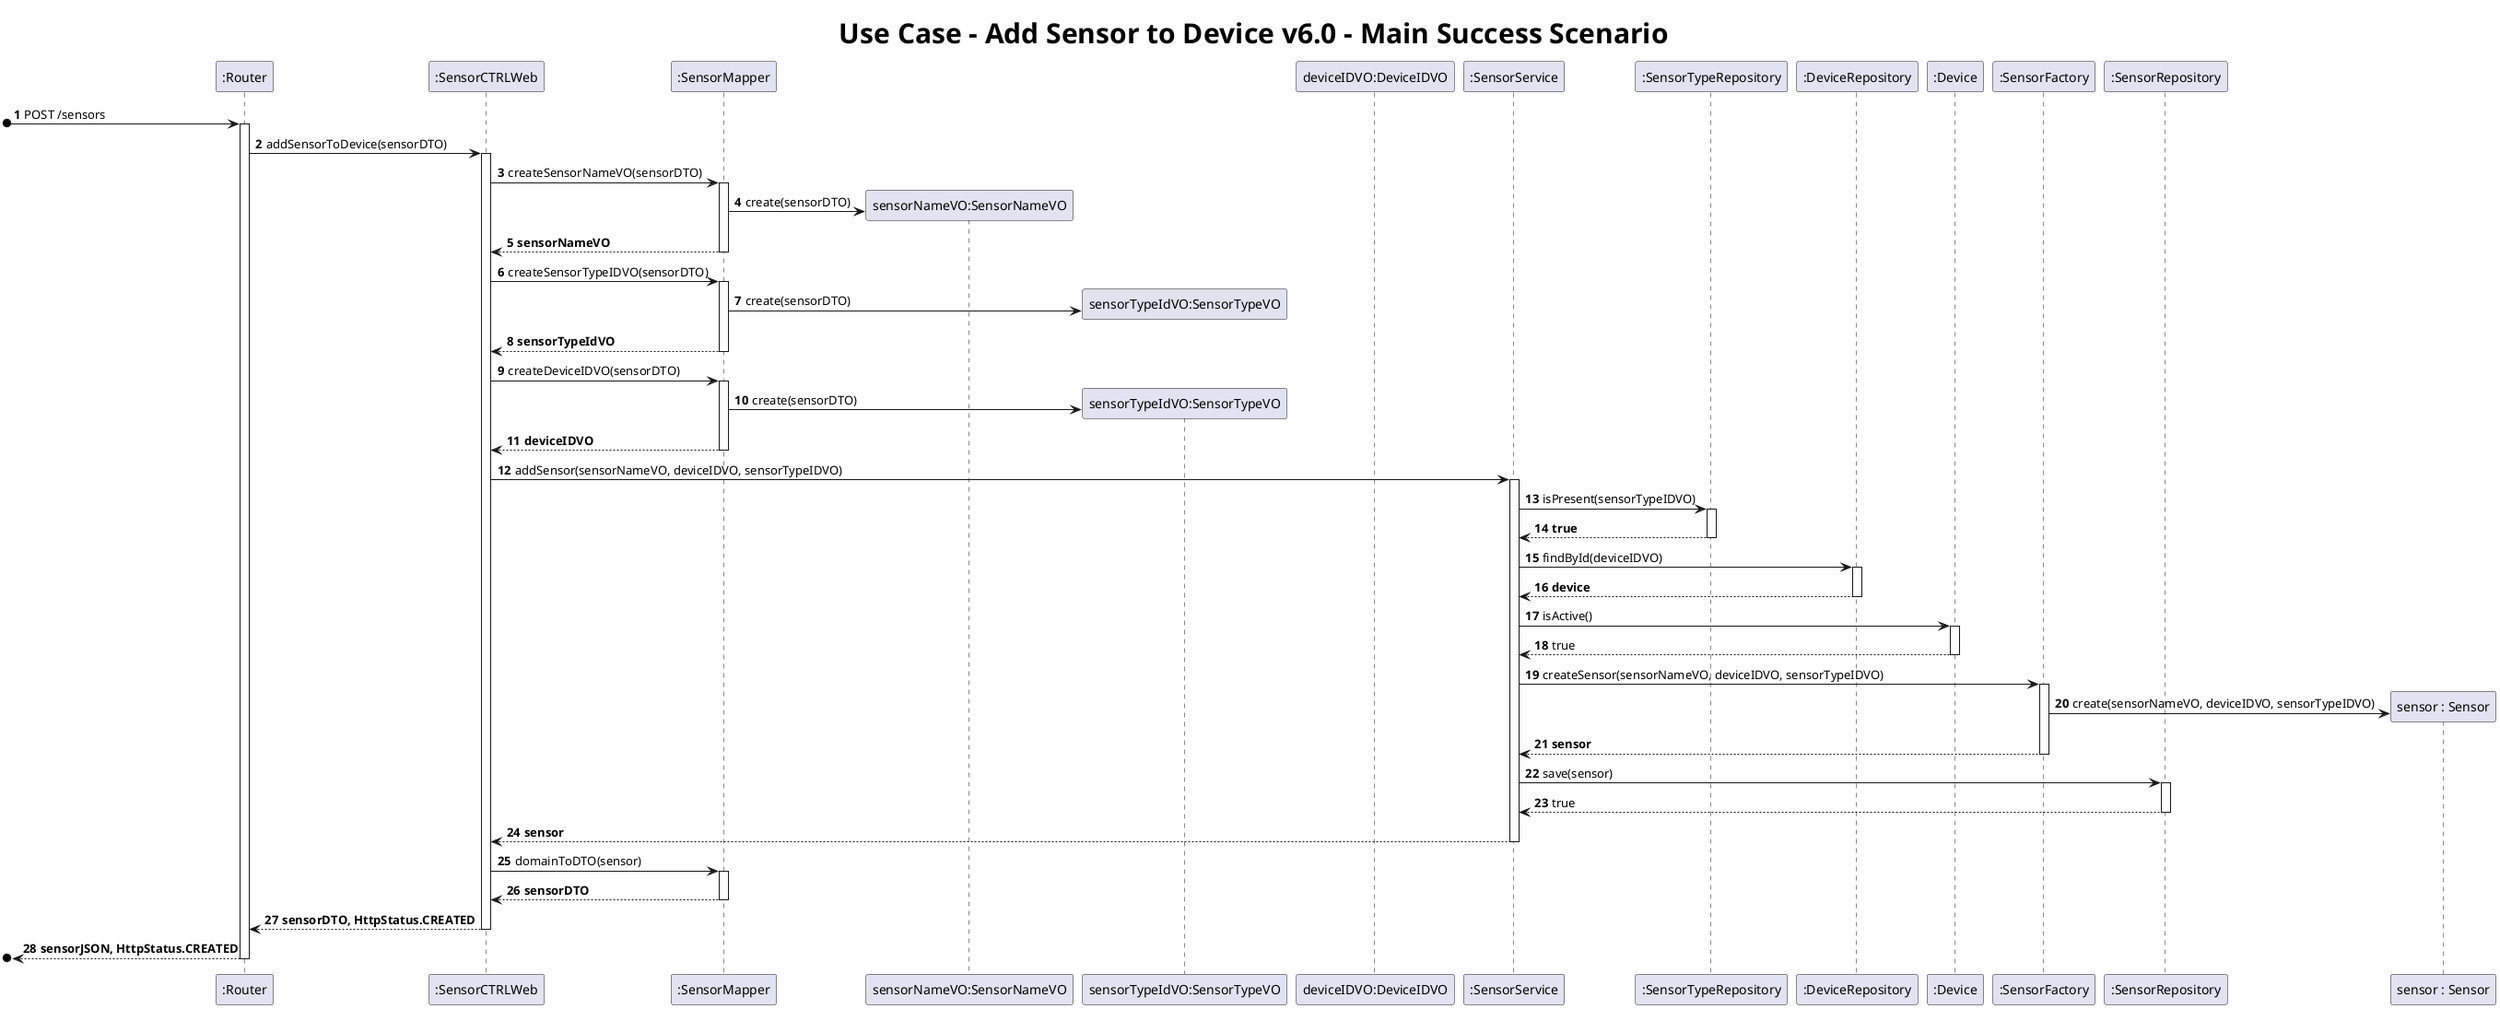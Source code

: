@startuml
title <size:30> Use Case - Add Sensor to Device v6.0 - Main Success Scenario
autonumber

participant ":Router" as R
participant ":SensorCTRLWeb" as C

participant ":SensorMapper" as SM
participant "sensorNameVO:SensorNameVO" as SN
participant "sensorTypeIdVO:SensorTypeVO" as ST
participant "deviceIDVO:DeviceIDVO" as DevID
participant ":SensorService" as SS
participant ":SensorTypeRepository" as STR
participant ":DeviceRepository" as DR
participant ":Device" as D
participant ":SensorFactory" as SF
participant ":SensorRepository" as SR
participant "sensor : Sensor" as S



[o-> R : POST /sensors
activate R
R-> C : addSensorToDevice(sensorDTO)
activate C
C -> SM : createSensorNameVO(sensorDTO)
activate SM
SM -> SN** : create(sensorDTO)
SM --> C : **sensorNameVO**
deactivate SM

C -> SM : createSensorTypeIDVO(sensorDTO)
activate SM
SM -> ST** : create(sensorDTO)
SM --> C : **sensorTypeIdVO**
deactivate SM

C -> SM : createDeviceIDVO(sensorDTO)
activate SM
SM -> ST** : create(sensorDTO)
SM --> C : **deviceIDVO**
deactivate SM

C -> SS : addSensor(sensorNameVO, deviceIDVO, sensorTypeIDVO)
activate SS
SS -> STR : isPresent(sensorTypeIDVO)
activate STR
STR --> SS : **true**
deactivate STR
SS -> DR : findById(deviceIDVO)
activate DR
DR --> SS : **device**
deactivate DR
SS -> D : isActive()
activate D
D --> SS : true
deactivate D
SS -> SF : createSensor(sensorNameVO, deviceIDVO, sensorTypeIDVO)
activate SF
SF -> S** : create(sensorNameVO, deviceIDVO, sensorTypeIDVO)
SF --> SS : **sensor**
deactivate SF
SS -> SR : save(sensor)
activate SR
SR --> SS : true
deactivate SR
SS --> C : **sensor**
deactivate SS

C -> SM : domainToDTO(sensor)
activate SM
SM --> C : **sensorDTO**
deactivate SM
C --> R : **sensorDTO, HttpStatus.CREATED**
deactivate C
[o<-- R : **sensorJSON, HttpStatus.CREATED**
deactivate R

@enduml
